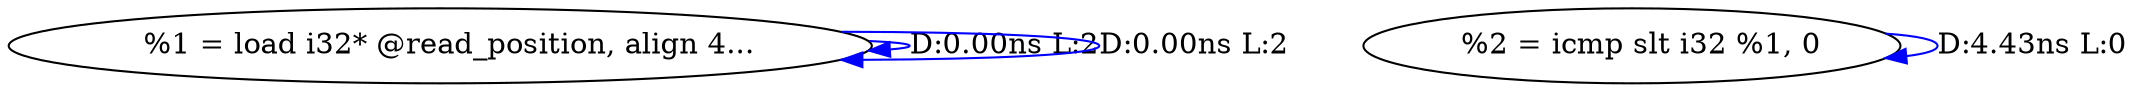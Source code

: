 digraph {
Node0x4110530[label="  %1 = load i32* @read_position, align 4..."];
Node0x4110530 -> Node0x4110530[label="D:0.00ns L:2",color=blue];
Node0x4110530 -> Node0x4110530[label="D:0.00ns L:2",color=blue];
Node0x4110670[label="  %2 = icmp slt i32 %1, 0"];
Node0x4110670 -> Node0x4110670[label="D:4.43ns L:0",color=blue];
}
